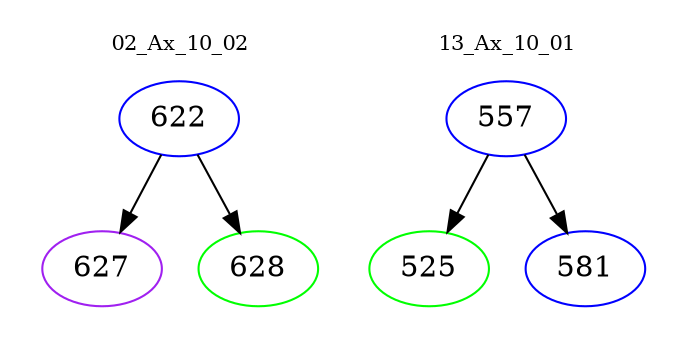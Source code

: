 digraph{
subgraph cluster_0 {
color = white
label = "02_Ax_10_02";
fontsize=10;
T0_622 [label="622", color="blue"]
T0_622 -> T0_627 [color="black"]
T0_627 [label="627", color="purple"]
T0_622 -> T0_628 [color="black"]
T0_628 [label="628", color="green"]
}
subgraph cluster_1 {
color = white
label = "13_Ax_10_01";
fontsize=10;
T1_557 [label="557", color="blue"]
T1_557 -> T1_525 [color="black"]
T1_525 [label="525", color="green"]
T1_557 -> T1_581 [color="black"]
T1_581 [label="581", color="blue"]
}
}
